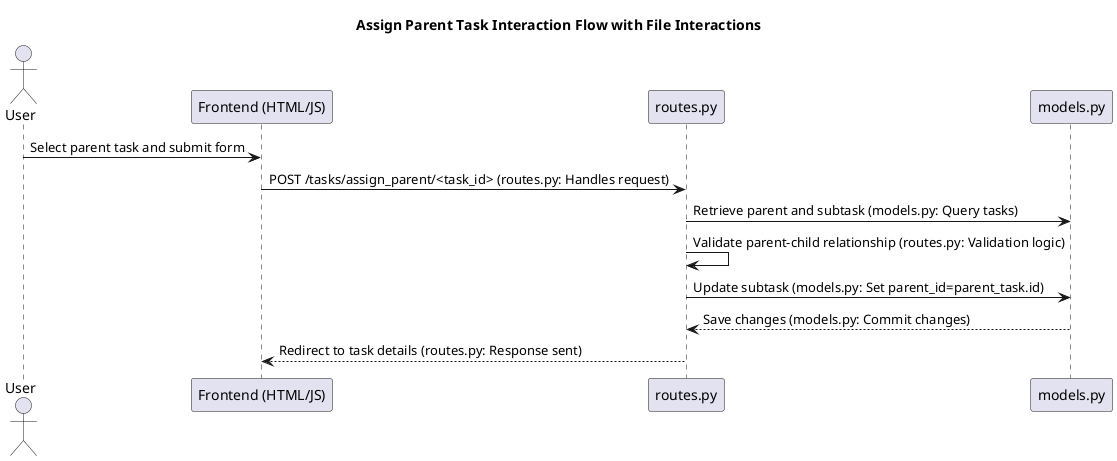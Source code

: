 @startuml
title Assign Parent Task Interaction Flow with File Interactions

actor User
participant "Frontend (HTML/JS)" as Frontend
participant "routes.py" as Routes
participant "models.py" as Database

User -> Frontend : Select parent task and submit form
Frontend -> Routes : POST /tasks/assign_parent/<task_id> (routes.py: Handles request)
Routes -> Database : Retrieve parent and subtask (models.py: Query tasks)
Routes -> Routes : Validate parent-child relationship (routes.py: Validation logic)
Routes -> Database : Update subtask (models.py: Set parent_id=parent_task.id)
Database --> Routes : Save changes (models.py: Commit changes)
Routes --> Frontend : Redirect to task details (routes.py: Response sent)
@enduml